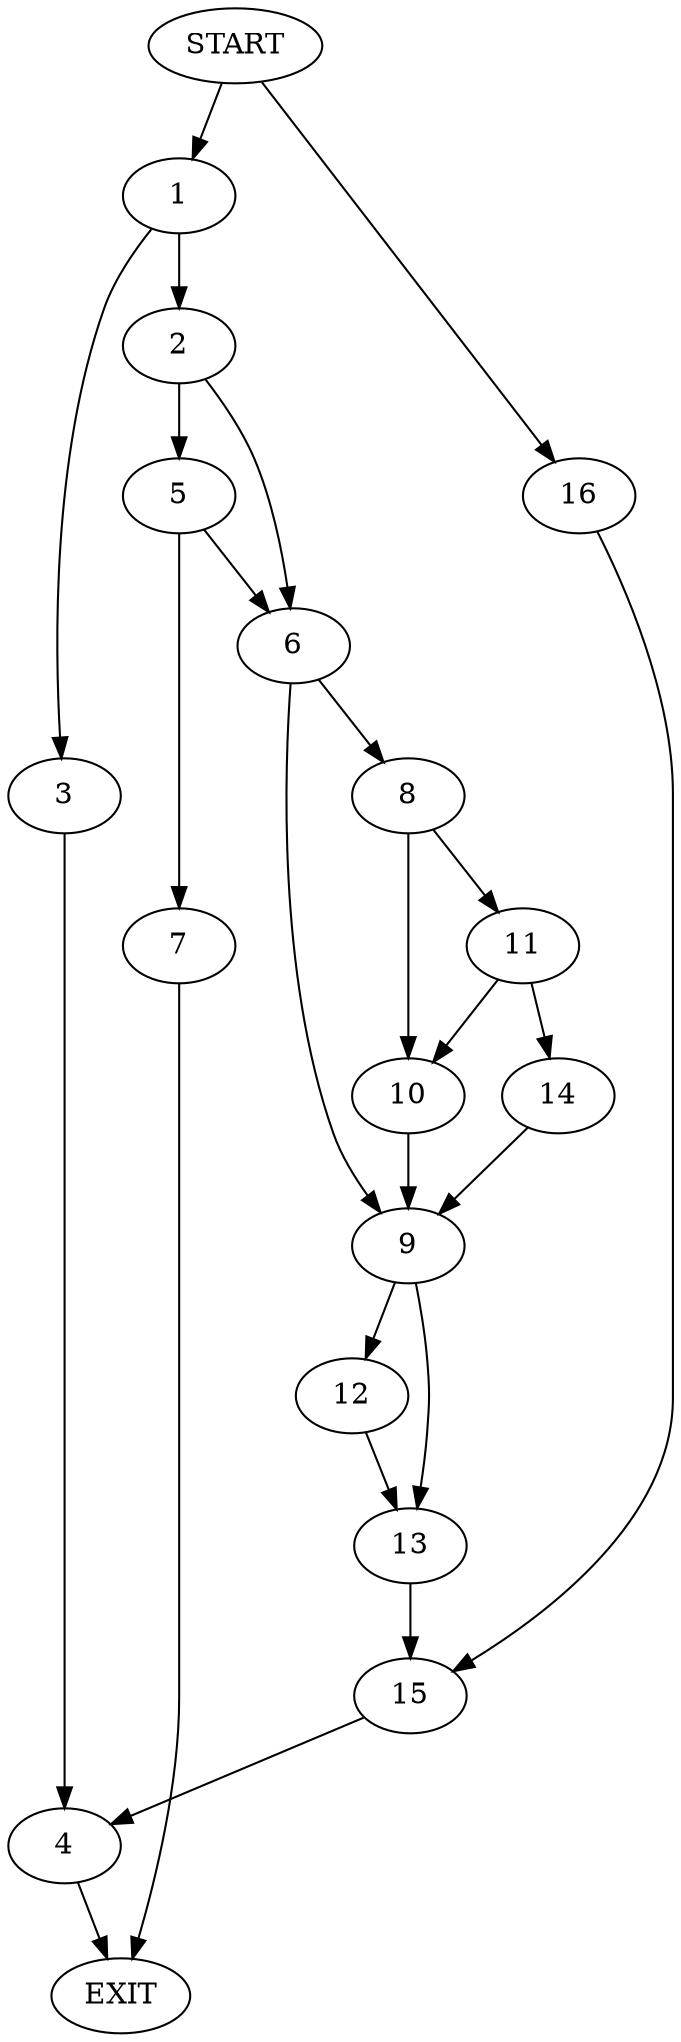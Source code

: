 digraph {
0 [label="START"]
17 [label="EXIT"]
0 -> 1
1 -> 2
1 -> 3
3 -> 4
2 -> 5
2 -> 6
5 -> 7
5 -> 6
6 -> 8
6 -> 9
7 -> 17
8 -> 10
8 -> 11
9 -> 12
9 -> 13
10 -> 9
11 -> 14
11 -> 10
14 -> 9
13 -> 15
12 -> 13
15 -> 4
0 -> 16
16 -> 15
4 -> 17
}
